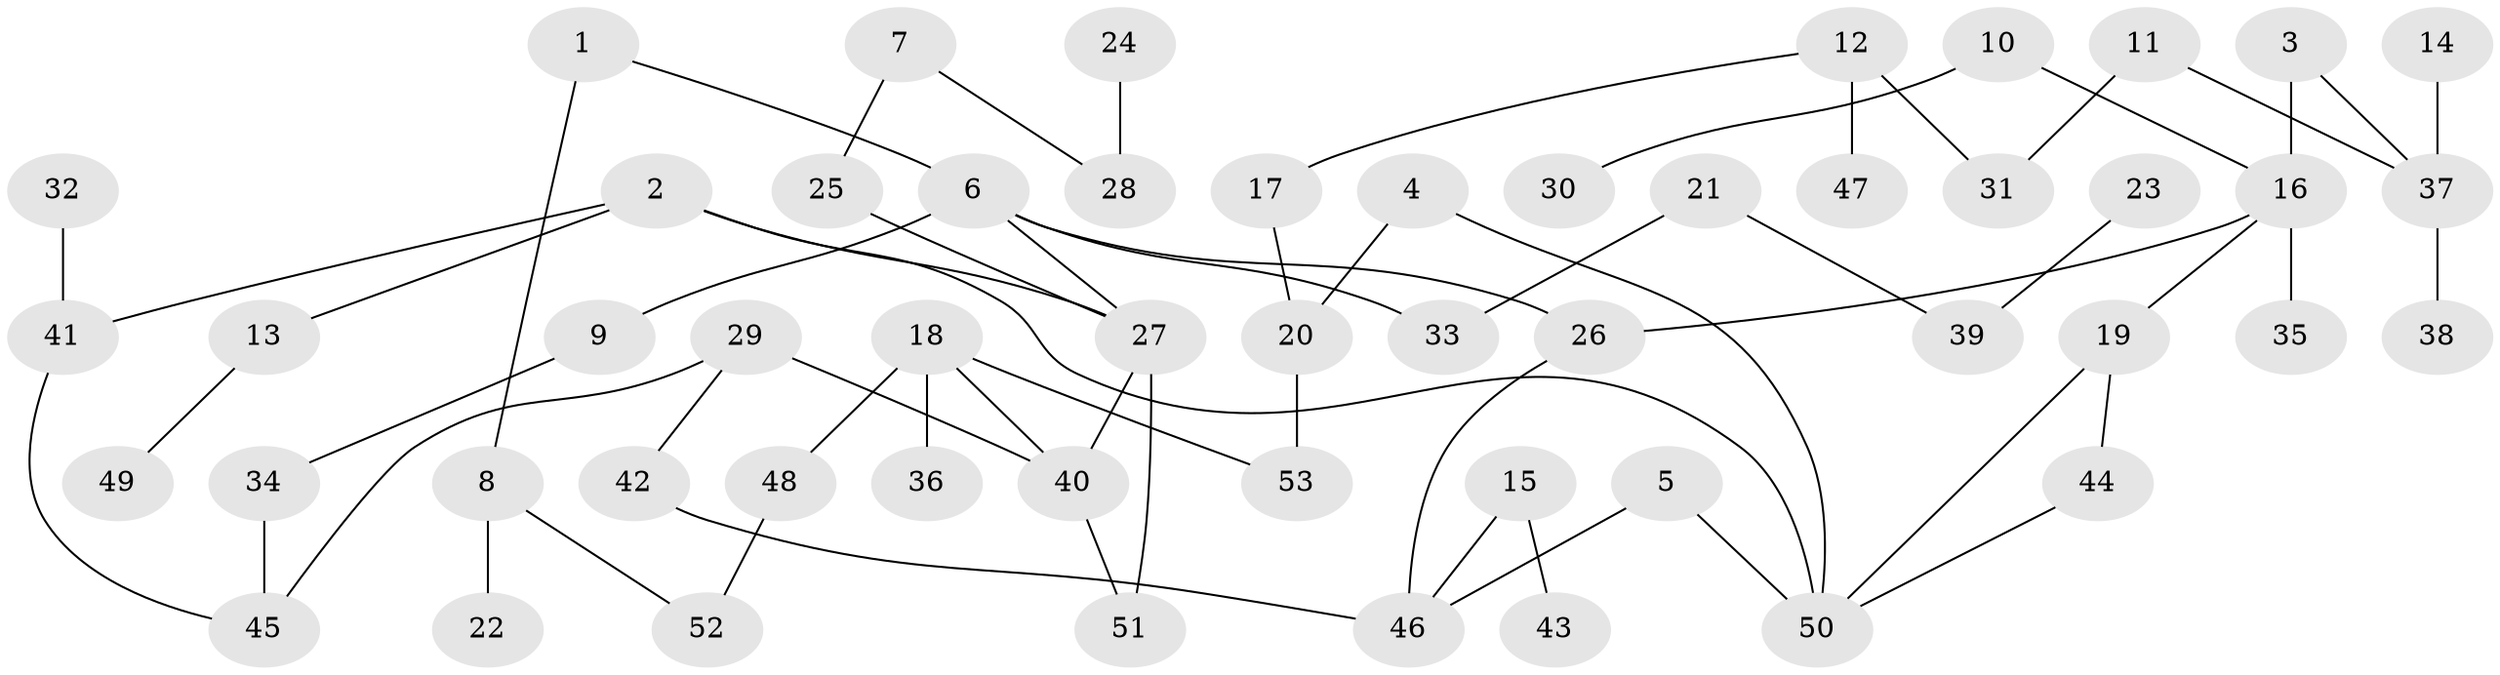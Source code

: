 // original degree distribution, {5: 0.047619047619047616, 7: 0.01904761904761905, 3: 0.1523809523809524, 6: 0.009523809523809525, 4: 0.06666666666666667, 2: 0.3333333333333333, 1: 0.37142857142857144}
// Generated by graph-tools (version 1.1) at 2025/01/03/09/25 03:01:06]
// undirected, 53 vertices, 62 edges
graph export_dot {
graph [start="1"]
  node [color=gray90,style=filled];
  1;
  2;
  3;
  4;
  5;
  6;
  7;
  8;
  9;
  10;
  11;
  12;
  13;
  14;
  15;
  16;
  17;
  18;
  19;
  20;
  21;
  22;
  23;
  24;
  25;
  26;
  27;
  28;
  29;
  30;
  31;
  32;
  33;
  34;
  35;
  36;
  37;
  38;
  39;
  40;
  41;
  42;
  43;
  44;
  45;
  46;
  47;
  48;
  49;
  50;
  51;
  52;
  53;
  1 -- 6 [weight=1.0];
  1 -- 8 [weight=1.0];
  2 -- 13 [weight=1.0];
  2 -- 27 [weight=1.0];
  2 -- 41 [weight=1.0];
  2 -- 50 [weight=1.0];
  3 -- 16 [weight=1.0];
  3 -- 37 [weight=1.0];
  4 -- 20 [weight=1.0];
  4 -- 50 [weight=1.0];
  5 -- 46 [weight=1.0];
  5 -- 50 [weight=2.0];
  6 -- 9 [weight=1.0];
  6 -- 26 [weight=1.0];
  6 -- 27 [weight=1.0];
  6 -- 33 [weight=1.0];
  7 -- 25 [weight=1.0];
  7 -- 28 [weight=1.0];
  8 -- 22 [weight=1.0];
  8 -- 52 [weight=1.0];
  9 -- 34 [weight=1.0];
  10 -- 16 [weight=1.0];
  10 -- 30 [weight=1.0];
  11 -- 31 [weight=1.0];
  11 -- 37 [weight=1.0];
  12 -- 17 [weight=1.0];
  12 -- 31 [weight=1.0];
  12 -- 47 [weight=1.0];
  13 -- 49 [weight=1.0];
  14 -- 37 [weight=1.0];
  15 -- 43 [weight=1.0];
  15 -- 46 [weight=1.0];
  16 -- 19 [weight=1.0];
  16 -- 26 [weight=1.0];
  16 -- 35 [weight=1.0];
  17 -- 20 [weight=1.0];
  18 -- 36 [weight=1.0];
  18 -- 40 [weight=1.0];
  18 -- 48 [weight=1.0];
  18 -- 53 [weight=1.0];
  19 -- 44 [weight=1.0];
  19 -- 50 [weight=1.0];
  20 -- 53 [weight=1.0];
  21 -- 33 [weight=1.0];
  21 -- 39 [weight=1.0];
  23 -- 39 [weight=1.0];
  24 -- 28 [weight=1.0];
  25 -- 27 [weight=1.0];
  26 -- 46 [weight=1.0];
  27 -- 40 [weight=1.0];
  27 -- 51 [weight=1.0];
  29 -- 40 [weight=1.0];
  29 -- 42 [weight=1.0];
  29 -- 45 [weight=1.0];
  32 -- 41 [weight=1.0];
  34 -- 45 [weight=1.0];
  37 -- 38 [weight=1.0];
  40 -- 51 [weight=1.0];
  41 -- 45 [weight=1.0];
  42 -- 46 [weight=1.0];
  44 -- 50 [weight=1.0];
  48 -- 52 [weight=1.0];
}
